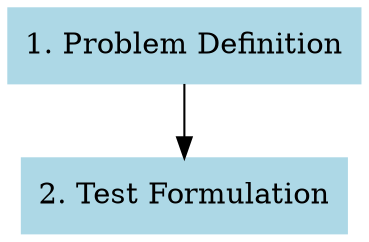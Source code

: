 digraph G {
  node [shape=box, style=filled, color=lightblue];

  "1. Problem Definition" [tooltip="This step involves understanding and defining the problem that needs to be solved. You define the problem in clear, precise terms and break it down into smaller, manageable parts. This is about understanding what needs to be achieved without considering the implementation yet."]

  "2. Test Formulation" [tooltip="Here, based on your understanding from the previous step, you formulate the failing tests. These tests serve as concrete goals that a correct solution should achieve. The tests are based on the problem's definition and clearly express what a solution to the problem should look like."]

  "1. Problem Definition" -> "2. Test Formulation"
}
